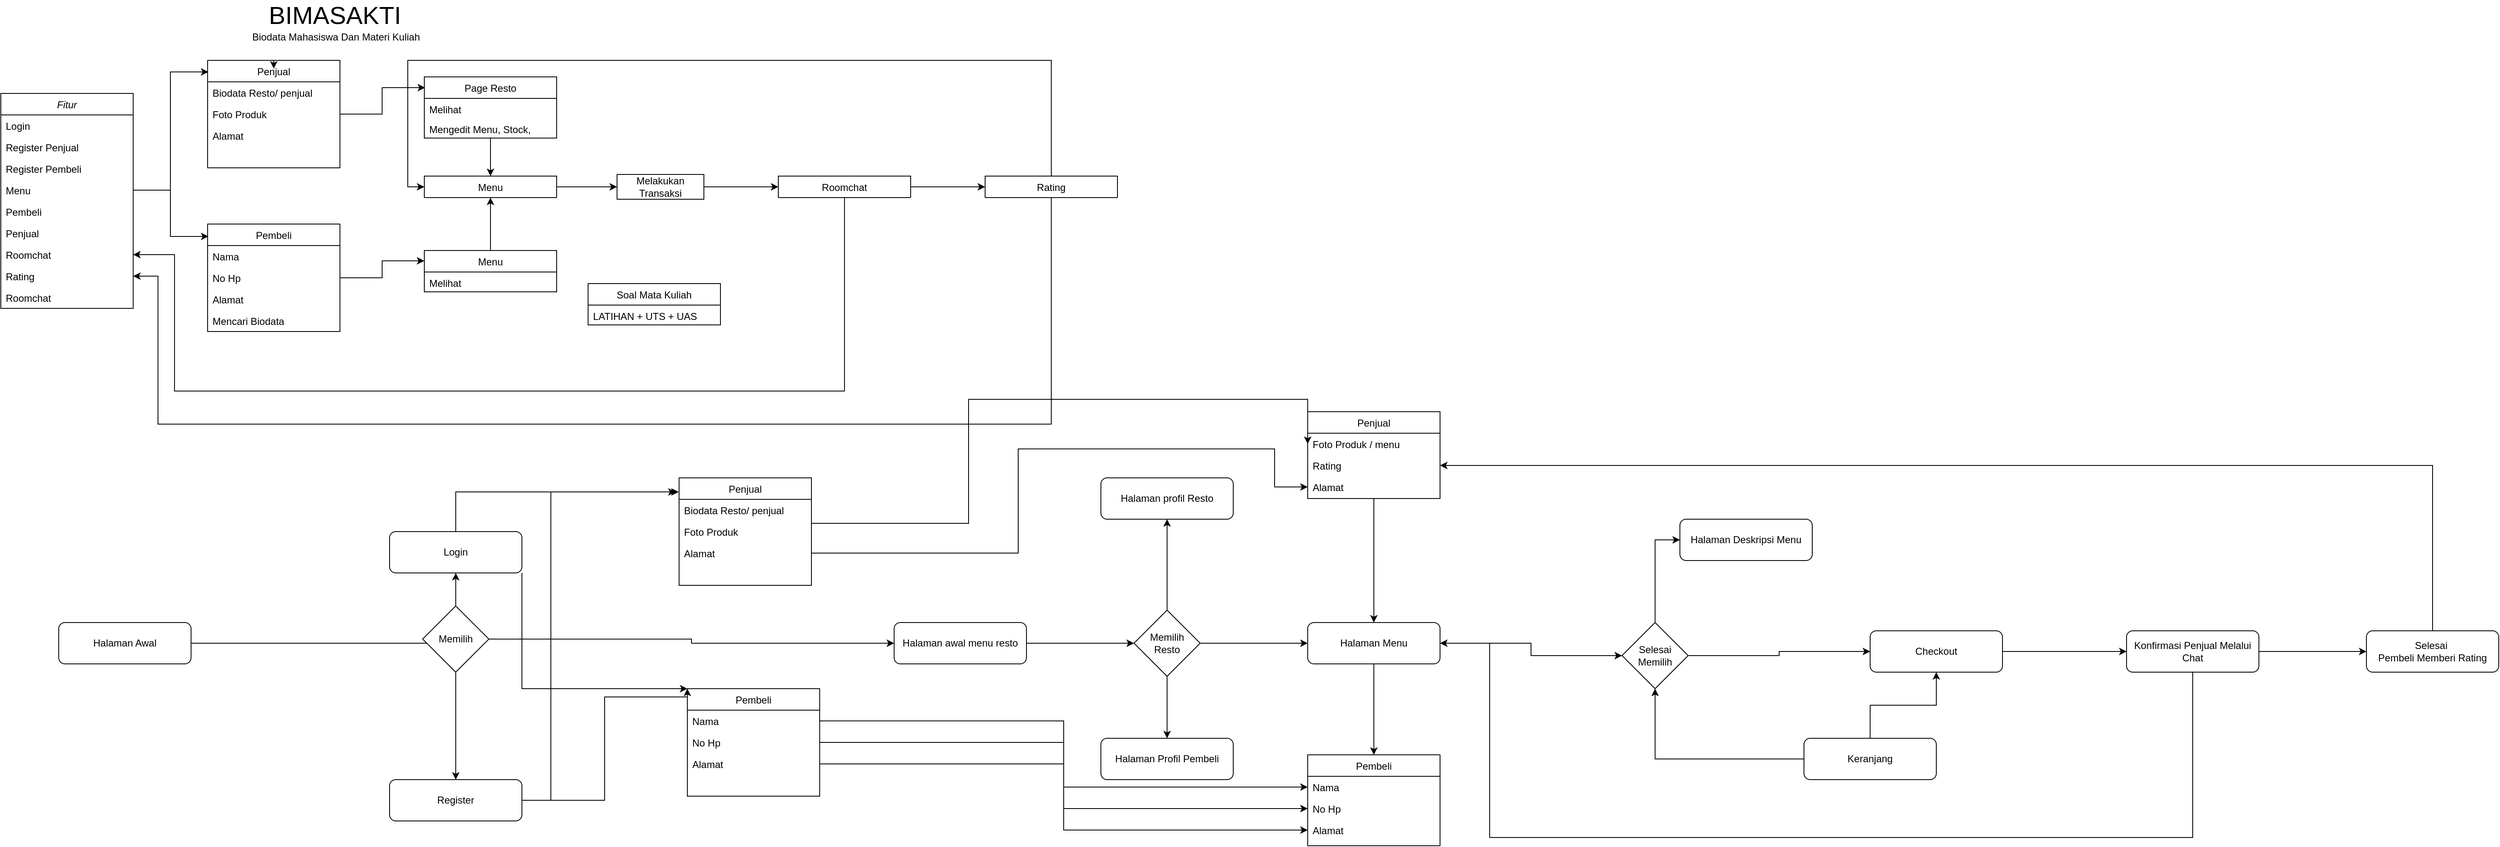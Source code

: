 <mxfile version="23.1.5" type="device">
  <diagram id="C5RBs43oDa-KdzZeNtuy" name="Page-1">
    <mxGraphModel dx="2240" dy="1064" grid="1" gridSize="10" guides="1" tooltips="1" connect="1" arrows="1" fold="1" page="1" pageScale="1" pageWidth="827" pageHeight="1169" math="0" shadow="0">
      <root>
        <mxCell id="WIyWlLk6GJQsqaUBKTNV-0" />
        <mxCell id="WIyWlLk6GJQsqaUBKTNV-1" parent="WIyWlLk6GJQsqaUBKTNV-0" />
        <mxCell id="zkfFHV4jXpPFQw0GAbJ--0" value="Fitur" style="swimlane;fontStyle=2;align=center;verticalAlign=top;childLayout=stackLayout;horizontal=1;startSize=26;horizontalStack=0;resizeParent=1;resizeLast=0;collapsible=1;marginBottom=0;rounded=0;shadow=0;strokeWidth=1;" parent="WIyWlLk6GJQsqaUBKTNV-1" vertex="1">
          <mxGeometry x="10" y="120" width="160" height="260" as="geometry">
            <mxRectangle x="230" y="140" width="160" height="26" as="alternateBounds" />
          </mxGeometry>
        </mxCell>
        <mxCell id="cRioki7EcmoUntt-fqkj-8" value="Login" style="text;align=left;verticalAlign=top;spacingLeft=4;spacingRight=4;overflow=hidden;rotatable=0;points=[[0,0.5],[1,0.5]];portConstraint=eastwest;rounded=0;shadow=0;html=0;" parent="zkfFHV4jXpPFQw0GAbJ--0" vertex="1">
          <mxGeometry y="26" width="160" height="26" as="geometry" />
        </mxCell>
        <mxCell id="CFw31nlNyuNskwzxmHmI-14" value="Register Penjual" style="text;align=left;verticalAlign=top;spacingLeft=4;spacingRight=4;overflow=hidden;rotatable=0;points=[[0,0.5],[1,0.5]];portConstraint=eastwest;rounded=0;shadow=0;html=0;" vertex="1" parent="zkfFHV4jXpPFQw0GAbJ--0">
          <mxGeometry y="52" width="160" height="26" as="geometry" />
        </mxCell>
        <mxCell id="CFw31nlNyuNskwzxmHmI-15" value="Register Pembeli" style="text;align=left;verticalAlign=top;spacingLeft=4;spacingRight=4;overflow=hidden;rotatable=0;points=[[0,0.5],[1,0.5]];portConstraint=eastwest;rounded=0;shadow=0;html=0;" vertex="1" parent="zkfFHV4jXpPFQw0GAbJ--0">
          <mxGeometry y="78" width="160" height="26" as="geometry" />
        </mxCell>
        <mxCell id="zkfFHV4jXpPFQw0GAbJ--1" value="Menu" style="text;align=left;verticalAlign=top;spacingLeft=4;spacingRight=4;overflow=hidden;rotatable=0;points=[[0,0.5],[1,0.5]];portConstraint=eastwest;" parent="zkfFHV4jXpPFQw0GAbJ--0" vertex="1">
          <mxGeometry y="104" width="160" height="26" as="geometry" />
        </mxCell>
        <mxCell id="zkfFHV4jXpPFQw0GAbJ--2" value="Pembeli" style="text;align=left;verticalAlign=top;spacingLeft=4;spacingRight=4;overflow=hidden;rotatable=0;points=[[0,0.5],[1,0.5]];portConstraint=eastwest;rounded=0;shadow=0;html=0;" parent="zkfFHV4jXpPFQw0GAbJ--0" vertex="1">
          <mxGeometry y="130" width="160" height="26" as="geometry" />
        </mxCell>
        <mxCell id="cRioki7EcmoUntt-fqkj-7" value="Penjual" style="text;align=left;verticalAlign=top;spacingLeft=4;spacingRight=4;overflow=hidden;rotatable=0;points=[[0,0.5],[1,0.5]];portConstraint=eastwest;rounded=0;shadow=0;html=0;" parent="zkfFHV4jXpPFQw0GAbJ--0" vertex="1">
          <mxGeometry y="156" width="160" height="26" as="geometry" />
        </mxCell>
        <mxCell id="CFw31nlNyuNskwzxmHmI-22" value="Roomchat" style="text;align=left;verticalAlign=top;spacingLeft=4;spacingRight=4;overflow=hidden;rotatable=0;points=[[0,0.5],[1,0.5]];portConstraint=eastwest;rounded=0;shadow=0;html=0;" vertex="1" parent="zkfFHV4jXpPFQw0GAbJ--0">
          <mxGeometry y="182" width="160" height="26" as="geometry" />
        </mxCell>
        <mxCell id="CFw31nlNyuNskwzxmHmI-23" value="Rating" style="text;align=left;verticalAlign=top;spacingLeft=4;spacingRight=4;overflow=hidden;rotatable=0;points=[[0,0.5],[1,0.5]];portConstraint=eastwest;rounded=0;shadow=0;html=0;" vertex="1" parent="zkfFHV4jXpPFQw0GAbJ--0">
          <mxGeometry y="208" width="160" height="26" as="geometry" />
        </mxCell>
        <mxCell id="CFw31nlNyuNskwzxmHmI-24" value="Roomchat" style="text;align=left;verticalAlign=top;spacingLeft=4;spacingRight=4;overflow=hidden;rotatable=0;points=[[0,0.5],[1,0.5]];portConstraint=eastwest;rounded=0;shadow=0;html=0;" vertex="1" parent="zkfFHV4jXpPFQw0GAbJ--0">
          <mxGeometry y="234" width="160" height="26" as="geometry" />
        </mxCell>
        <mxCell id="zkfFHV4jXpPFQw0GAbJ--13" value="Penjual" style="swimlane;fontStyle=0;align=center;verticalAlign=top;childLayout=stackLayout;horizontal=1;startSize=26;horizontalStack=0;resizeParent=1;resizeLast=0;collapsible=1;marginBottom=0;rounded=0;shadow=0;strokeWidth=1;" parent="WIyWlLk6GJQsqaUBKTNV-1" vertex="1">
          <mxGeometry x="260" y="80" width="160" height="130" as="geometry">
            <mxRectangle x="340" y="380" width="170" height="26" as="alternateBounds" />
          </mxGeometry>
        </mxCell>
        <mxCell id="zkfFHV4jXpPFQw0GAbJ--14" value="Biodata Resto/ penjual" style="text;align=left;verticalAlign=top;spacingLeft=4;spacingRight=4;overflow=hidden;rotatable=0;points=[[0,0.5],[1,0.5]];portConstraint=eastwest;" parent="zkfFHV4jXpPFQw0GAbJ--13" vertex="1">
          <mxGeometry y="26" width="160" height="26" as="geometry" />
        </mxCell>
        <mxCell id="cRioki7EcmoUntt-fqkj-0" value="Foto Produk" style="text;align=left;verticalAlign=top;spacingLeft=4;spacingRight=4;overflow=hidden;rotatable=0;points=[[0,0.5],[1,0.5]];portConstraint=eastwest;" parent="zkfFHV4jXpPFQw0GAbJ--13" vertex="1">
          <mxGeometry y="52" width="160" height="26" as="geometry" />
        </mxCell>
        <mxCell id="cRioki7EcmoUntt-fqkj-17" value="Alamat" style="text;align=left;verticalAlign=top;spacingLeft=4;spacingRight=4;overflow=hidden;rotatable=0;points=[[0,0.5],[1,0.5]];portConstraint=eastwest;" parent="zkfFHV4jXpPFQw0GAbJ--13" vertex="1">
          <mxGeometry y="78" width="160" height="26" as="geometry" />
        </mxCell>
        <mxCell id="CFw31nlNyuNskwzxmHmI-21" style="edgeStyle=orthogonalEdgeStyle;rounded=0;orthogonalLoop=1;jettySize=auto;html=1;entryX=0;entryY=0.5;entryDx=0;entryDy=0;" edge="1" parent="WIyWlLk6GJQsqaUBKTNV-1" source="cRioki7EcmoUntt-fqkj-1" target="CFw31nlNyuNskwzxmHmI-20">
          <mxGeometry relative="1" as="geometry" />
        </mxCell>
        <mxCell id="cRioki7EcmoUntt-fqkj-1" value="Menu" style="swimlane;fontStyle=0;align=center;verticalAlign=top;childLayout=stackLayout;horizontal=1;startSize=26;horizontalStack=0;resizeParent=1;resizeLast=0;collapsible=1;marginBottom=0;rounded=0;shadow=0;strokeWidth=1;" parent="WIyWlLk6GJQsqaUBKTNV-1" vertex="1">
          <mxGeometry x="522" y="220" width="160" height="26" as="geometry">
            <mxRectangle x="130" y="380" width="160" height="26" as="alternateBounds" />
          </mxGeometry>
        </mxCell>
        <mxCell id="cRioki7EcmoUntt-fqkj-20" style="edgeStyle=orthogonalEdgeStyle;rounded=0;orthogonalLoop=1;jettySize=auto;html=1;entryX=0.006;entryY=0.108;entryDx=0;entryDy=0;entryPerimeter=0;" parent="WIyWlLk6GJQsqaUBKTNV-1" source="zkfFHV4jXpPFQw0GAbJ--1" target="zkfFHV4jXpPFQw0GAbJ--13" edge="1">
          <mxGeometry relative="1" as="geometry" />
        </mxCell>
        <mxCell id="CFw31nlNyuNskwzxmHmI-19" style="edgeStyle=orthogonalEdgeStyle;rounded=0;orthogonalLoop=1;jettySize=auto;html=1;" edge="1" parent="WIyWlLk6GJQsqaUBKTNV-1" source="cRioki7EcmoUntt-fqkj-25" target="cRioki7EcmoUntt-fqkj-1">
          <mxGeometry relative="1" as="geometry" />
        </mxCell>
        <mxCell id="cRioki7EcmoUntt-fqkj-25" value="Page Resto" style="swimlane;fontStyle=0;align=center;verticalAlign=top;childLayout=stackLayout;horizontal=1;startSize=26;horizontalStack=0;resizeParent=1;resizeLast=0;collapsible=1;marginBottom=0;rounded=0;shadow=0;strokeWidth=1;" parent="WIyWlLk6GJQsqaUBKTNV-1" vertex="1">
          <mxGeometry x="522" y="100" width="160" height="74" as="geometry">
            <mxRectangle x="130" y="380" width="160" height="26" as="alternateBounds" />
          </mxGeometry>
        </mxCell>
        <mxCell id="cRioki7EcmoUntt-fqkj-26" value="Melihat" style="text;align=left;verticalAlign=top;spacingLeft=4;spacingRight=4;overflow=hidden;rotatable=0;points=[[0,0.5],[1,0.5]];portConstraint=eastwest;rounded=0;shadow=0;html=0;" parent="cRioki7EcmoUntt-fqkj-25" vertex="1">
          <mxGeometry y="26" width="160" height="24" as="geometry" />
        </mxCell>
        <mxCell id="CFw31nlNyuNskwzxmHmI-10" value="Mengedit Menu, Stock," style="text;align=left;verticalAlign=top;spacingLeft=4;spacingRight=4;overflow=hidden;rotatable=0;points=[[0,0.5],[1,0.5]];portConstraint=eastwest;rounded=0;shadow=0;html=0;" vertex="1" parent="cRioki7EcmoUntt-fqkj-25">
          <mxGeometry y="50" width="160" height="24" as="geometry" />
        </mxCell>
        <mxCell id="cRioki7EcmoUntt-fqkj-32" value="Soal Mata Kuliah" style="swimlane;fontStyle=0;align=center;verticalAlign=top;childLayout=stackLayout;horizontal=1;startSize=26;horizontalStack=0;resizeParent=1;resizeLast=0;collapsible=1;marginBottom=0;rounded=0;shadow=0;strokeWidth=1;" parent="WIyWlLk6GJQsqaUBKTNV-1" vertex="1">
          <mxGeometry x="720" y="350" width="160" height="50" as="geometry">
            <mxRectangle x="130" y="380" width="160" height="26" as="alternateBounds" />
          </mxGeometry>
        </mxCell>
        <mxCell id="cRioki7EcmoUntt-fqkj-33" value="LATIHAN + UTS + UAS" style="text;align=left;verticalAlign=top;spacingLeft=4;spacingRight=4;overflow=hidden;rotatable=0;points=[[0,0.5],[1,0.5]];portConstraint=eastwest;rounded=0;shadow=0;html=0;" parent="cRioki7EcmoUntt-fqkj-32" vertex="1">
          <mxGeometry y="26" width="160" height="24" as="geometry" />
        </mxCell>
        <mxCell id="cRioki7EcmoUntt-fqkj-38" value="&lt;font style=&quot;font-size: 30px;&quot;&gt;BIMASAKTI&lt;/font&gt;" style="text;html=1;align=center;verticalAlign=middle;whiteSpace=wrap;rounded=0;" parent="WIyWlLk6GJQsqaUBKTNV-1" vertex="1">
          <mxGeometry x="329" y="10" width="170" height="30" as="geometry" />
        </mxCell>
        <mxCell id="cRioki7EcmoUntt-fqkj-39" value="Biodata Mahasiswa Dan Materi Kuliah" style="text;align=left;verticalAlign=top;spacingLeft=4;spacingRight=4;overflow=hidden;rotatable=0;points=[[0,0.5],[1,0.5]];portConstraint=eastwest;" parent="WIyWlLk6GJQsqaUBKTNV-1" vertex="1">
          <mxGeometry x="308" y="38" width="214" height="26" as="geometry" />
        </mxCell>
        <mxCell id="CFw31nlNyuNskwzxmHmI-0" style="edgeStyle=orthogonalEdgeStyle;rounded=0;orthogonalLoop=1;jettySize=auto;html=1;exitX=0.5;exitY=0;exitDx=0;exitDy=0;entryX=0.5;entryY=0.077;entryDx=0;entryDy=0;entryPerimeter=0;" edge="1" parent="WIyWlLk6GJQsqaUBKTNV-1" source="zkfFHV4jXpPFQw0GAbJ--13" target="zkfFHV4jXpPFQw0GAbJ--13">
          <mxGeometry relative="1" as="geometry" />
        </mxCell>
        <mxCell id="CFw31nlNyuNskwzxmHmI-17" style="edgeStyle=orthogonalEdgeStyle;rounded=0;orthogonalLoop=1;jettySize=auto;html=1;entryX=0;entryY=0.25;entryDx=0;entryDy=0;" edge="1" parent="WIyWlLk6GJQsqaUBKTNV-1" source="CFw31nlNyuNskwzxmHmI-2" target="CFw31nlNyuNskwzxmHmI-11">
          <mxGeometry relative="1" as="geometry" />
        </mxCell>
        <mxCell id="CFw31nlNyuNskwzxmHmI-2" value="Pembeli" style="swimlane;fontStyle=0;align=center;verticalAlign=top;childLayout=stackLayout;horizontal=1;startSize=26;horizontalStack=0;resizeParent=1;resizeLast=0;collapsible=1;marginBottom=0;rounded=0;shadow=0;strokeWidth=1;" vertex="1" parent="WIyWlLk6GJQsqaUBKTNV-1">
          <mxGeometry x="260" y="278" width="160" height="130" as="geometry">
            <mxRectangle x="340" y="380" width="170" height="26" as="alternateBounds" />
          </mxGeometry>
        </mxCell>
        <mxCell id="CFw31nlNyuNskwzxmHmI-3" value="Nama" style="text;align=left;verticalAlign=top;spacingLeft=4;spacingRight=4;overflow=hidden;rotatable=0;points=[[0,0.5],[1,0.5]];portConstraint=eastwest;" vertex="1" parent="CFw31nlNyuNskwzxmHmI-2">
          <mxGeometry y="26" width="160" height="26" as="geometry" />
        </mxCell>
        <mxCell id="CFw31nlNyuNskwzxmHmI-4" value="No Hp" style="text;align=left;verticalAlign=top;spacingLeft=4;spacingRight=4;overflow=hidden;rotatable=0;points=[[0,0.5],[1,0.5]];portConstraint=eastwest;" vertex="1" parent="CFw31nlNyuNskwzxmHmI-2">
          <mxGeometry y="52" width="160" height="26" as="geometry" />
        </mxCell>
        <mxCell id="CFw31nlNyuNskwzxmHmI-5" value="Alamat " style="text;align=left;verticalAlign=top;spacingLeft=4;spacingRight=4;overflow=hidden;rotatable=0;points=[[0,0.5],[1,0.5]];portConstraint=eastwest;" vertex="1" parent="CFw31nlNyuNskwzxmHmI-2">
          <mxGeometry y="78" width="160" height="26" as="geometry" />
        </mxCell>
        <mxCell id="CFw31nlNyuNskwzxmHmI-6" value="Mencari Biodata" style="text;align=left;verticalAlign=top;spacingLeft=4;spacingRight=4;overflow=hidden;rotatable=0;points=[[0,0.5],[1,0.5]];portConstraint=eastwest;" vertex="1" parent="CFw31nlNyuNskwzxmHmI-2">
          <mxGeometry y="104" width="160" height="26" as="geometry" />
        </mxCell>
        <mxCell id="CFw31nlNyuNskwzxmHmI-7" style="edgeStyle=orthogonalEdgeStyle;rounded=0;orthogonalLoop=1;jettySize=auto;html=1;exitX=1;exitY=0.5;exitDx=0;exitDy=0;entryX=0.006;entryY=0.115;entryDx=0;entryDy=0;entryPerimeter=0;" edge="1" parent="WIyWlLk6GJQsqaUBKTNV-1" source="zkfFHV4jXpPFQw0GAbJ--1" target="CFw31nlNyuNskwzxmHmI-2">
          <mxGeometry relative="1" as="geometry" />
        </mxCell>
        <mxCell id="CFw31nlNyuNskwzxmHmI-18" style="edgeStyle=orthogonalEdgeStyle;rounded=0;orthogonalLoop=1;jettySize=auto;html=1;entryX=0.5;entryY=1;entryDx=0;entryDy=0;" edge="1" parent="WIyWlLk6GJQsqaUBKTNV-1" source="CFw31nlNyuNskwzxmHmI-11" target="cRioki7EcmoUntt-fqkj-1">
          <mxGeometry relative="1" as="geometry" />
        </mxCell>
        <mxCell id="CFw31nlNyuNskwzxmHmI-11" value="Menu" style="swimlane;fontStyle=0;align=center;verticalAlign=top;childLayout=stackLayout;horizontal=1;startSize=26;horizontalStack=0;resizeParent=1;resizeLast=0;collapsible=1;marginBottom=0;rounded=0;shadow=0;strokeWidth=1;" vertex="1" parent="WIyWlLk6GJQsqaUBKTNV-1">
          <mxGeometry x="522" y="310" width="160" height="50" as="geometry">
            <mxRectangle x="130" y="380" width="160" height="26" as="alternateBounds" />
          </mxGeometry>
        </mxCell>
        <mxCell id="CFw31nlNyuNskwzxmHmI-12" value="Melihat" style="text;align=left;verticalAlign=top;spacingLeft=4;spacingRight=4;overflow=hidden;rotatable=0;points=[[0,0.5],[1,0.5]];portConstraint=eastwest;rounded=0;shadow=0;html=0;" vertex="1" parent="CFw31nlNyuNskwzxmHmI-11">
          <mxGeometry y="26" width="160" height="24" as="geometry" />
        </mxCell>
        <mxCell id="CFw31nlNyuNskwzxmHmI-16" style="edgeStyle=orthogonalEdgeStyle;rounded=0;orthogonalLoop=1;jettySize=auto;html=1;entryX=0.006;entryY=0.176;entryDx=0;entryDy=0;entryPerimeter=0;" edge="1" parent="WIyWlLk6GJQsqaUBKTNV-1" source="zkfFHV4jXpPFQw0GAbJ--13" target="cRioki7EcmoUntt-fqkj-25">
          <mxGeometry relative="1" as="geometry" />
        </mxCell>
        <mxCell id="CFw31nlNyuNskwzxmHmI-26" style="edgeStyle=orthogonalEdgeStyle;rounded=0;orthogonalLoop=1;jettySize=auto;html=1;" edge="1" parent="WIyWlLk6GJQsqaUBKTNV-1" source="CFw31nlNyuNskwzxmHmI-20" target="CFw31nlNyuNskwzxmHmI-25">
          <mxGeometry relative="1" as="geometry" />
        </mxCell>
        <mxCell id="CFw31nlNyuNskwzxmHmI-20" value="Melakukan Transaksi" style="rounded=0;whiteSpace=wrap;html=1;" vertex="1" parent="WIyWlLk6GJQsqaUBKTNV-1">
          <mxGeometry x="755" y="218" width="105" height="30" as="geometry" />
        </mxCell>
        <mxCell id="CFw31nlNyuNskwzxmHmI-27" style="edgeStyle=orthogonalEdgeStyle;rounded=0;orthogonalLoop=1;jettySize=auto;html=1;entryX=1;entryY=0.5;entryDx=0;entryDy=0;" edge="1" parent="WIyWlLk6GJQsqaUBKTNV-1" source="CFw31nlNyuNskwzxmHmI-25" target="CFw31nlNyuNskwzxmHmI-22">
          <mxGeometry relative="1" as="geometry">
            <Array as="points">
              <mxPoint x="1030" y="480" />
              <mxPoint x="220" y="480" />
              <mxPoint x="220" y="315" />
            </Array>
          </mxGeometry>
        </mxCell>
        <mxCell id="CFw31nlNyuNskwzxmHmI-29" style="edgeStyle=orthogonalEdgeStyle;rounded=0;orthogonalLoop=1;jettySize=auto;html=1;entryX=0;entryY=0.5;entryDx=0;entryDy=0;" edge="1" parent="WIyWlLk6GJQsqaUBKTNV-1" source="CFw31nlNyuNskwzxmHmI-25" target="CFw31nlNyuNskwzxmHmI-28">
          <mxGeometry relative="1" as="geometry" />
        </mxCell>
        <mxCell id="CFw31nlNyuNskwzxmHmI-25" value="Roomchat" style="swimlane;fontStyle=0;align=center;verticalAlign=top;childLayout=stackLayout;horizontal=1;startSize=26;horizontalStack=0;resizeParent=1;resizeLast=0;collapsible=1;marginBottom=0;rounded=0;shadow=0;strokeWidth=1;" vertex="1" parent="WIyWlLk6GJQsqaUBKTNV-1">
          <mxGeometry x="950" y="220" width="160" height="26" as="geometry">
            <mxRectangle x="130" y="380" width="160" height="26" as="alternateBounds" />
          </mxGeometry>
        </mxCell>
        <mxCell id="CFw31nlNyuNskwzxmHmI-30" style="edgeStyle=orthogonalEdgeStyle;rounded=0;orthogonalLoop=1;jettySize=auto;html=1;entryX=1;entryY=0.5;entryDx=0;entryDy=0;" edge="1" parent="WIyWlLk6GJQsqaUBKTNV-1" source="CFw31nlNyuNskwzxmHmI-28" target="CFw31nlNyuNskwzxmHmI-23">
          <mxGeometry relative="1" as="geometry">
            <Array as="points">
              <mxPoint x="1280" y="520" />
              <mxPoint x="200" y="520" />
              <mxPoint x="200" y="341" />
            </Array>
          </mxGeometry>
        </mxCell>
        <mxCell id="CFw31nlNyuNskwzxmHmI-31" style="edgeStyle=orthogonalEdgeStyle;rounded=0;orthogonalLoop=1;jettySize=auto;html=1;entryX=0;entryY=0.5;entryDx=0;entryDy=0;" edge="1" parent="WIyWlLk6GJQsqaUBKTNV-1" source="CFw31nlNyuNskwzxmHmI-28" target="cRioki7EcmoUntt-fqkj-1">
          <mxGeometry relative="1" as="geometry">
            <Array as="points">
              <mxPoint x="1280" y="80" />
              <mxPoint x="502" y="80" />
              <mxPoint x="502" y="233" />
            </Array>
          </mxGeometry>
        </mxCell>
        <mxCell id="CFw31nlNyuNskwzxmHmI-28" value="Rating" style="swimlane;fontStyle=0;align=center;verticalAlign=top;childLayout=stackLayout;horizontal=1;startSize=26;horizontalStack=0;resizeParent=1;resizeLast=0;collapsible=1;marginBottom=0;rounded=0;shadow=0;strokeWidth=1;" vertex="1" parent="WIyWlLk6GJQsqaUBKTNV-1">
          <mxGeometry x="1200" y="220" width="160" height="26" as="geometry">
            <mxRectangle x="130" y="380" width="160" height="26" as="alternateBounds" />
          </mxGeometry>
        </mxCell>
        <mxCell id="CFw31nlNyuNskwzxmHmI-40" style="edgeStyle=orthogonalEdgeStyle;rounded=0;orthogonalLoop=1;jettySize=auto;html=1;" edge="1" parent="WIyWlLk6GJQsqaUBKTNV-1" source="CFw31nlNyuNskwzxmHmI-38" target="CFw31nlNyuNskwzxmHmI-39">
          <mxGeometry relative="1" as="geometry" />
        </mxCell>
        <mxCell id="CFw31nlNyuNskwzxmHmI-38" value="Halaman Awal" style="rounded=1;whiteSpace=wrap;html=1;" vertex="1" parent="WIyWlLk6GJQsqaUBKTNV-1">
          <mxGeometry x="80" y="760" width="160" height="50" as="geometry" />
        </mxCell>
        <mxCell id="CFw31nlNyuNskwzxmHmI-52" style="edgeStyle=orthogonalEdgeStyle;rounded=0;orthogonalLoop=1;jettySize=auto;html=1;" edge="1" parent="WIyWlLk6GJQsqaUBKTNV-1" source="CFw31nlNyuNskwzxmHmI-104" target="CFw31nlNyuNskwzxmHmI-51">
          <mxGeometry relative="1" as="geometry" />
        </mxCell>
        <mxCell id="CFw31nlNyuNskwzxmHmI-108" style="edgeStyle=orthogonalEdgeStyle;rounded=0;orthogonalLoop=1;jettySize=auto;html=1;entryX=0;entryY=0;entryDx=0;entryDy=0;" edge="1" parent="WIyWlLk6GJQsqaUBKTNV-1" source="CFw31nlNyuNskwzxmHmI-39" target="CFw31nlNyuNskwzxmHmI-45">
          <mxGeometry relative="1" as="geometry">
            <Array as="points">
              <mxPoint x="640" y="840" />
            </Array>
          </mxGeometry>
        </mxCell>
        <mxCell id="CFw31nlNyuNskwzxmHmI-39" value="Login" style="rounded=1;whiteSpace=wrap;html=1;" vertex="1" parent="WIyWlLk6GJQsqaUBKTNV-1">
          <mxGeometry x="480" y="650" width="160" height="50" as="geometry" />
        </mxCell>
        <mxCell id="CFw31nlNyuNskwzxmHmI-41" value="Penjual" style="swimlane;fontStyle=0;align=center;verticalAlign=top;childLayout=stackLayout;horizontal=1;startSize=26;horizontalStack=0;resizeParent=1;resizeLast=0;collapsible=1;marginBottom=0;rounded=0;shadow=0;strokeWidth=1;" vertex="1" parent="WIyWlLk6GJQsqaUBKTNV-1">
          <mxGeometry x="830" y="585" width="160" height="130" as="geometry">
            <mxRectangle x="340" y="380" width="170" height="26" as="alternateBounds" />
          </mxGeometry>
        </mxCell>
        <mxCell id="CFw31nlNyuNskwzxmHmI-42" value="Biodata Resto/ penjual" style="text;align=left;verticalAlign=top;spacingLeft=4;spacingRight=4;overflow=hidden;rotatable=0;points=[[0,0.5],[1,0.5]];portConstraint=eastwest;" vertex="1" parent="CFw31nlNyuNskwzxmHmI-41">
          <mxGeometry y="26" width="160" height="26" as="geometry" />
        </mxCell>
        <mxCell id="CFw31nlNyuNskwzxmHmI-43" value="Foto Produk" style="text;align=left;verticalAlign=top;spacingLeft=4;spacingRight=4;overflow=hidden;rotatable=0;points=[[0,0.5],[1,0.5]];portConstraint=eastwest;" vertex="1" parent="CFw31nlNyuNskwzxmHmI-41">
          <mxGeometry y="52" width="160" height="26" as="geometry" />
        </mxCell>
        <mxCell id="CFw31nlNyuNskwzxmHmI-44" value="Alamat" style="text;align=left;verticalAlign=top;spacingLeft=4;spacingRight=4;overflow=hidden;rotatable=0;points=[[0,0.5],[1,0.5]];portConstraint=eastwest;" vertex="1" parent="CFw31nlNyuNskwzxmHmI-41">
          <mxGeometry y="78" width="160" height="26" as="geometry" />
        </mxCell>
        <mxCell id="CFw31nlNyuNskwzxmHmI-45" value="Pembeli" style="swimlane;fontStyle=0;align=center;verticalAlign=top;childLayout=stackLayout;horizontal=1;startSize=26;horizontalStack=0;resizeParent=1;resizeLast=0;collapsible=1;marginBottom=0;rounded=0;shadow=0;strokeWidth=1;" vertex="1" parent="WIyWlLk6GJQsqaUBKTNV-1">
          <mxGeometry x="840" y="840" width="160" height="130" as="geometry">
            <mxRectangle x="340" y="380" width="170" height="26" as="alternateBounds" />
          </mxGeometry>
        </mxCell>
        <mxCell id="CFw31nlNyuNskwzxmHmI-46" value="Nama" style="text;align=left;verticalAlign=top;spacingLeft=4;spacingRight=4;overflow=hidden;rotatable=0;points=[[0,0.5],[1,0.5]];portConstraint=eastwest;" vertex="1" parent="CFw31nlNyuNskwzxmHmI-45">
          <mxGeometry y="26" width="160" height="26" as="geometry" />
        </mxCell>
        <mxCell id="CFw31nlNyuNskwzxmHmI-47" value="No Hp" style="text;align=left;verticalAlign=top;spacingLeft=4;spacingRight=4;overflow=hidden;rotatable=0;points=[[0,0.5],[1,0.5]];portConstraint=eastwest;" vertex="1" parent="CFw31nlNyuNskwzxmHmI-45">
          <mxGeometry y="52" width="160" height="26" as="geometry" />
        </mxCell>
        <mxCell id="CFw31nlNyuNskwzxmHmI-48" value="Alamat " style="text;align=left;verticalAlign=top;spacingLeft=4;spacingRight=4;overflow=hidden;rotatable=0;points=[[0,0.5],[1,0.5]];portConstraint=eastwest;" vertex="1" parent="CFw31nlNyuNskwzxmHmI-45">
          <mxGeometry y="78" width="160" height="26" as="geometry" />
        </mxCell>
        <mxCell id="CFw31nlNyuNskwzxmHmI-107" style="edgeStyle=orthogonalEdgeStyle;rounded=0;orthogonalLoop=1;jettySize=auto;html=1;entryX=0;entryY=0;entryDx=0;entryDy=0;" edge="1" parent="WIyWlLk6GJQsqaUBKTNV-1" source="CFw31nlNyuNskwzxmHmI-51" target="CFw31nlNyuNskwzxmHmI-45">
          <mxGeometry relative="1" as="geometry">
            <Array as="points">
              <mxPoint x="740" y="975" />
              <mxPoint x="740" y="850" />
              <mxPoint x="840" y="850" />
            </Array>
          </mxGeometry>
        </mxCell>
        <mxCell id="CFw31nlNyuNskwzxmHmI-51" value="Register" style="rounded=1;whiteSpace=wrap;html=1;" vertex="1" parent="WIyWlLk6GJQsqaUBKTNV-1">
          <mxGeometry x="480" y="950" width="160" height="50" as="geometry" />
        </mxCell>
        <mxCell id="CFw31nlNyuNskwzxmHmI-53" style="edgeStyle=orthogonalEdgeStyle;rounded=0;orthogonalLoop=1;jettySize=auto;html=1;entryX=-0.026;entryY=0.131;entryDx=0;entryDy=0;entryPerimeter=0;" edge="1" parent="WIyWlLk6GJQsqaUBKTNV-1" source="CFw31nlNyuNskwzxmHmI-51" target="CFw31nlNyuNskwzxmHmI-41">
          <mxGeometry relative="1" as="geometry">
            <Array as="points">
              <mxPoint x="675" y="602" />
            </Array>
          </mxGeometry>
        </mxCell>
        <mxCell id="CFw31nlNyuNskwzxmHmI-55" style="edgeStyle=orthogonalEdgeStyle;rounded=0;orthogonalLoop=1;jettySize=auto;html=1;entryX=-0.003;entryY=0.131;entryDx=0;entryDy=0;entryPerimeter=0;" edge="1" parent="WIyWlLk6GJQsqaUBKTNV-1" source="CFw31nlNyuNskwzxmHmI-39" target="CFw31nlNyuNskwzxmHmI-41">
          <mxGeometry relative="1" as="geometry">
            <Array as="points">
              <mxPoint x="560" y="602" />
            </Array>
          </mxGeometry>
        </mxCell>
        <mxCell id="CFw31nlNyuNskwzxmHmI-62" style="edgeStyle=orthogonalEdgeStyle;rounded=0;orthogonalLoop=1;jettySize=auto;html=1;entryX=0;entryY=0.5;entryDx=0;entryDy=0;" edge="1" parent="WIyWlLk6GJQsqaUBKTNV-1" source="CFw31nlNyuNskwzxmHmI-57" target="CFw31nlNyuNskwzxmHmI-61">
          <mxGeometry relative="1" as="geometry" />
        </mxCell>
        <mxCell id="CFw31nlNyuNskwzxmHmI-57" value="Halaman awal menu resto" style="rounded=1;whiteSpace=wrap;html=1;" vertex="1" parent="WIyWlLk6GJQsqaUBKTNV-1">
          <mxGeometry x="1090" y="760" width="160" height="50" as="geometry" />
        </mxCell>
        <mxCell id="CFw31nlNyuNskwzxmHmI-64" style="edgeStyle=orthogonalEdgeStyle;rounded=0;orthogonalLoop=1;jettySize=auto;html=1;entryX=0;entryY=0.5;entryDx=0;entryDy=0;" edge="1" parent="WIyWlLk6GJQsqaUBKTNV-1" source="CFw31nlNyuNskwzxmHmI-61" target="CFw31nlNyuNskwzxmHmI-63">
          <mxGeometry relative="1" as="geometry" />
        </mxCell>
        <mxCell id="CFw31nlNyuNskwzxmHmI-72" style="edgeStyle=orthogonalEdgeStyle;rounded=0;orthogonalLoop=1;jettySize=auto;html=1;entryX=0.5;entryY=0;entryDx=0;entryDy=0;" edge="1" parent="WIyWlLk6GJQsqaUBKTNV-1" source="CFw31nlNyuNskwzxmHmI-61" target="CFw31nlNyuNskwzxmHmI-69">
          <mxGeometry relative="1" as="geometry" />
        </mxCell>
        <mxCell id="CFw31nlNyuNskwzxmHmI-74" style="edgeStyle=orthogonalEdgeStyle;rounded=0;orthogonalLoop=1;jettySize=auto;html=1;entryX=0.5;entryY=1;entryDx=0;entryDy=0;" edge="1" parent="WIyWlLk6GJQsqaUBKTNV-1" source="CFw31nlNyuNskwzxmHmI-61" target="CFw31nlNyuNskwzxmHmI-70">
          <mxGeometry relative="1" as="geometry" />
        </mxCell>
        <mxCell id="CFw31nlNyuNskwzxmHmI-61" value="Memilih &lt;br&gt;Resto" style="rhombus;whiteSpace=wrap;html=1;" vertex="1" parent="WIyWlLk6GJQsqaUBKTNV-1">
          <mxGeometry x="1380" y="745" width="80" height="80" as="geometry" />
        </mxCell>
        <mxCell id="CFw31nlNyuNskwzxmHmI-79" style="edgeStyle=orthogonalEdgeStyle;rounded=0;orthogonalLoop=1;jettySize=auto;html=1;entryX=0;entryY=0.5;entryDx=0;entryDy=0;" edge="1" parent="WIyWlLk6GJQsqaUBKTNV-1" source="CFw31nlNyuNskwzxmHmI-63" target="CFw31nlNyuNskwzxmHmI-78">
          <mxGeometry relative="1" as="geometry" />
        </mxCell>
        <mxCell id="CFw31nlNyuNskwzxmHmI-95" style="edgeStyle=orthogonalEdgeStyle;rounded=0;orthogonalLoop=1;jettySize=auto;html=1;entryX=0.5;entryY=0;entryDx=0;entryDy=0;" edge="1" parent="WIyWlLk6GJQsqaUBKTNV-1" source="CFw31nlNyuNskwzxmHmI-63" target="CFw31nlNyuNskwzxmHmI-91">
          <mxGeometry relative="1" as="geometry" />
        </mxCell>
        <mxCell id="CFw31nlNyuNskwzxmHmI-63" value="Halaman Menu" style="rounded=1;whiteSpace=wrap;html=1;" vertex="1" parent="WIyWlLk6GJQsqaUBKTNV-1">
          <mxGeometry x="1590" y="760" width="160" height="50" as="geometry" />
        </mxCell>
        <mxCell id="CFw31nlNyuNskwzxmHmI-75" style="edgeStyle=orthogonalEdgeStyle;rounded=0;orthogonalLoop=1;jettySize=auto;html=1;entryX=0.5;entryY=0;entryDx=0;entryDy=0;" edge="1" parent="WIyWlLk6GJQsqaUBKTNV-1" source="CFw31nlNyuNskwzxmHmI-65" target="CFw31nlNyuNskwzxmHmI-63">
          <mxGeometry relative="1" as="geometry" />
        </mxCell>
        <mxCell id="CFw31nlNyuNskwzxmHmI-65" value="Penjual" style="swimlane;fontStyle=0;align=center;verticalAlign=top;childLayout=stackLayout;horizontal=1;startSize=26;horizontalStack=0;resizeParent=1;resizeLast=0;collapsible=1;marginBottom=0;rounded=0;shadow=0;strokeWidth=1;" vertex="1" parent="WIyWlLk6GJQsqaUBKTNV-1">
          <mxGeometry x="1590" y="505" width="160" height="105" as="geometry">
            <mxRectangle x="340" y="380" width="170" height="26" as="alternateBounds" />
          </mxGeometry>
        </mxCell>
        <mxCell id="CFw31nlNyuNskwzxmHmI-66" value="Foto Produk / menu" style="text;align=left;verticalAlign=top;spacingLeft=4;spacingRight=4;overflow=hidden;rotatable=0;points=[[0,0.5],[1,0.5]];portConstraint=eastwest;" vertex="1" parent="CFw31nlNyuNskwzxmHmI-65">
          <mxGeometry y="26" width="160" height="26" as="geometry" />
        </mxCell>
        <mxCell id="CFw31nlNyuNskwzxmHmI-67" value="Rating" style="text;align=left;verticalAlign=top;spacingLeft=4;spacingRight=4;overflow=hidden;rotatable=0;points=[[0,0.5],[1,0.5]];portConstraint=eastwest;" vertex="1" parent="CFw31nlNyuNskwzxmHmI-65">
          <mxGeometry y="52" width="160" height="26" as="geometry" />
        </mxCell>
        <mxCell id="CFw31nlNyuNskwzxmHmI-68" value="Alamat" style="text;align=left;verticalAlign=top;spacingLeft=4;spacingRight=4;overflow=hidden;rotatable=0;points=[[0,0.5],[1,0.5]];portConstraint=eastwest;" vertex="1" parent="CFw31nlNyuNskwzxmHmI-65">
          <mxGeometry y="78" width="160" height="26" as="geometry" />
        </mxCell>
        <mxCell id="CFw31nlNyuNskwzxmHmI-69" value="Halaman Profil Pembeli" style="rounded=1;whiteSpace=wrap;html=1;" vertex="1" parent="WIyWlLk6GJQsqaUBKTNV-1">
          <mxGeometry x="1340" y="900" width="160" height="50" as="geometry" />
        </mxCell>
        <mxCell id="CFw31nlNyuNskwzxmHmI-70" value="Halaman profil Resto" style="rounded=1;whiteSpace=wrap;html=1;" vertex="1" parent="WIyWlLk6GJQsqaUBKTNV-1">
          <mxGeometry x="1340" y="585" width="160" height="50" as="geometry" />
        </mxCell>
        <mxCell id="CFw31nlNyuNskwzxmHmI-76" value="Halaman Deskripsi Menu" style="rounded=1;whiteSpace=wrap;html=1;" vertex="1" parent="WIyWlLk6GJQsqaUBKTNV-1">
          <mxGeometry x="2040" y="635" width="160" height="50" as="geometry" />
        </mxCell>
        <mxCell id="CFw31nlNyuNskwzxmHmI-82" style="edgeStyle=orthogonalEdgeStyle;rounded=0;orthogonalLoop=1;jettySize=auto;html=1;entryX=0.5;entryY=1;entryDx=0;entryDy=0;" edge="1" parent="WIyWlLk6GJQsqaUBKTNV-1" source="CFw31nlNyuNskwzxmHmI-77" target="CFw31nlNyuNskwzxmHmI-78">
          <mxGeometry relative="1" as="geometry" />
        </mxCell>
        <mxCell id="CFw31nlNyuNskwzxmHmI-86" style="edgeStyle=orthogonalEdgeStyle;rounded=0;orthogonalLoop=1;jettySize=auto;html=1;entryX=0.5;entryY=1;entryDx=0;entryDy=0;" edge="1" parent="WIyWlLk6GJQsqaUBKTNV-1" source="CFw31nlNyuNskwzxmHmI-77" target="CFw31nlNyuNskwzxmHmI-84">
          <mxGeometry relative="1" as="geometry" />
        </mxCell>
        <mxCell id="CFw31nlNyuNskwzxmHmI-77" value="Keranjang" style="rounded=1;whiteSpace=wrap;html=1;" vertex="1" parent="WIyWlLk6GJQsqaUBKTNV-1">
          <mxGeometry x="2190" y="900" width="160" height="50" as="geometry" />
        </mxCell>
        <mxCell id="CFw31nlNyuNskwzxmHmI-80" style="edgeStyle=orthogonalEdgeStyle;rounded=0;orthogonalLoop=1;jettySize=auto;html=1;entryX=0;entryY=0.5;entryDx=0;entryDy=0;" edge="1" parent="WIyWlLk6GJQsqaUBKTNV-1" source="CFw31nlNyuNskwzxmHmI-78" target="CFw31nlNyuNskwzxmHmI-76">
          <mxGeometry relative="1" as="geometry" />
        </mxCell>
        <mxCell id="CFw31nlNyuNskwzxmHmI-85" style="edgeStyle=orthogonalEdgeStyle;rounded=0;orthogonalLoop=1;jettySize=auto;html=1;entryX=0;entryY=0.5;entryDx=0;entryDy=0;" edge="1" parent="WIyWlLk6GJQsqaUBKTNV-1" source="CFw31nlNyuNskwzxmHmI-78" target="CFw31nlNyuNskwzxmHmI-84">
          <mxGeometry relative="1" as="geometry" />
        </mxCell>
        <mxCell id="CFw31nlNyuNskwzxmHmI-78" value="Selesai Memilih" style="rhombus;whiteSpace=wrap;html=1;" vertex="1" parent="WIyWlLk6GJQsqaUBKTNV-1">
          <mxGeometry x="1970" y="760" width="80" height="80" as="geometry" />
        </mxCell>
        <mxCell id="CFw31nlNyuNskwzxmHmI-88" style="edgeStyle=orthogonalEdgeStyle;rounded=0;orthogonalLoop=1;jettySize=auto;html=1;" edge="1" parent="WIyWlLk6GJQsqaUBKTNV-1" source="CFw31nlNyuNskwzxmHmI-84" target="CFw31nlNyuNskwzxmHmI-87">
          <mxGeometry relative="1" as="geometry" />
        </mxCell>
        <mxCell id="CFw31nlNyuNskwzxmHmI-84" value="Checkout" style="rounded=1;whiteSpace=wrap;html=1;" vertex="1" parent="WIyWlLk6GJQsqaUBKTNV-1">
          <mxGeometry x="2270" y="770" width="160" height="50" as="geometry" />
        </mxCell>
        <mxCell id="CFw31nlNyuNskwzxmHmI-90" style="edgeStyle=orthogonalEdgeStyle;rounded=0;orthogonalLoop=1;jettySize=auto;html=1;" edge="1" parent="WIyWlLk6GJQsqaUBKTNV-1" source="CFw31nlNyuNskwzxmHmI-87" target="CFw31nlNyuNskwzxmHmI-89">
          <mxGeometry relative="1" as="geometry" />
        </mxCell>
        <mxCell id="CFw31nlNyuNskwzxmHmI-109" style="edgeStyle=orthogonalEdgeStyle;rounded=0;orthogonalLoop=1;jettySize=auto;html=1;entryX=1;entryY=0.5;entryDx=0;entryDy=0;" edge="1" parent="WIyWlLk6GJQsqaUBKTNV-1" source="CFw31nlNyuNskwzxmHmI-87" target="CFw31nlNyuNskwzxmHmI-63">
          <mxGeometry relative="1" as="geometry">
            <Array as="points">
              <mxPoint x="2660" y="1020" />
              <mxPoint x="1810" y="1020" />
              <mxPoint x="1810" y="785" />
            </Array>
          </mxGeometry>
        </mxCell>
        <mxCell id="CFw31nlNyuNskwzxmHmI-87" value="Konfirmasi Penjual Melalui Chat" style="rounded=1;whiteSpace=wrap;html=1;" vertex="1" parent="WIyWlLk6GJQsqaUBKTNV-1">
          <mxGeometry x="2580" y="770" width="160" height="50" as="geometry" />
        </mxCell>
        <mxCell id="CFw31nlNyuNskwzxmHmI-96" style="edgeStyle=orthogonalEdgeStyle;rounded=0;orthogonalLoop=1;jettySize=auto;html=1;entryX=1;entryY=0.5;entryDx=0;entryDy=0;" edge="1" parent="WIyWlLk6GJQsqaUBKTNV-1" source="CFw31nlNyuNskwzxmHmI-89" target="CFw31nlNyuNskwzxmHmI-67">
          <mxGeometry relative="1" as="geometry" />
        </mxCell>
        <mxCell id="CFw31nlNyuNskwzxmHmI-89" value="Selesai&amp;nbsp;&lt;br&gt;Pembeli Memberi Rating" style="rounded=1;whiteSpace=wrap;html=1;" vertex="1" parent="WIyWlLk6GJQsqaUBKTNV-1">
          <mxGeometry x="2870" y="770" width="160" height="50" as="geometry" />
        </mxCell>
        <mxCell id="CFw31nlNyuNskwzxmHmI-91" value="Pembeli" style="swimlane;fontStyle=0;align=center;verticalAlign=top;childLayout=stackLayout;horizontal=1;startSize=26;horizontalStack=0;resizeParent=1;resizeLast=0;collapsible=1;marginBottom=0;rounded=0;shadow=0;strokeWidth=1;" vertex="1" parent="WIyWlLk6GJQsqaUBKTNV-1">
          <mxGeometry x="1590" y="920" width="160" height="110" as="geometry">
            <mxRectangle x="340" y="380" width="170" height="26" as="alternateBounds" />
          </mxGeometry>
        </mxCell>
        <mxCell id="CFw31nlNyuNskwzxmHmI-92" value="Nama" style="text;align=left;verticalAlign=top;spacingLeft=4;spacingRight=4;overflow=hidden;rotatable=0;points=[[0,0.5],[1,0.5]];portConstraint=eastwest;" vertex="1" parent="CFw31nlNyuNskwzxmHmI-91">
          <mxGeometry y="26" width="160" height="26" as="geometry" />
        </mxCell>
        <mxCell id="CFw31nlNyuNskwzxmHmI-93" value="No Hp" style="text;align=left;verticalAlign=top;spacingLeft=4;spacingRight=4;overflow=hidden;rotatable=0;points=[[0,0.5],[1,0.5]];portConstraint=eastwest;" vertex="1" parent="CFw31nlNyuNskwzxmHmI-91">
          <mxGeometry y="52" width="160" height="26" as="geometry" />
        </mxCell>
        <mxCell id="CFw31nlNyuNskwzxmHmI-94" value="Alamat " style="text;align=left;verticalAlign=top;spacingLeft=4;spacingRight=4;overflow=hidden;rotatable=0;points=[[0,0.5],[1,0.5]];portConstraint=eastwest;" vertex="1" parent="CFw31nlNyuNskwzxmHmI-91">
          <mxGeometry y="78" width="160" height="26" as="geometry" />
        </mxCell>
        <mxCell id="CFw31nlNyuNskwzxmHmI-97" style="edgeStyle=orthogonalEdgeStyle;rounded=0;orthogonalLoop=1;jettySize=auto;html=1;entryX=0;entryY=0.5;entryDx=0;entryDy=0;" edge="1" parent="WIyWlLk6GJQsqaUBKTNV-1" source="CFw31nlNyuNskwzxmHmI-43" target="CFw31nlNyuNskwzxmHmI-66">
          <mxGeometry relative="1" as="geometry">
            <Array as="points">
              <mxPoint x="1180" y="640" />
              <mxPoint x="1180" y="490" />
              <mxPoint x="1590" y="490" />
            </Array>
          </mxGeometry>
        </mxCell>
        <mxCell id="CFw31nlNyuNskwzxmHmI-99" style="edgeStyle=orthogonalEdgeStyle;rounded=0;orthogonalLoop=1;jettySize=auto;html=1;entryX=0;entryY=0.5;entryDx=0;entryDy=0;" edge="1" parent="WIyWlLk6GJQsqaUBKTNV-1" source="CFw31nlNyuNskwzxmHmI-44" target="CFw31nlNyuNskwzxmHmI-68">
          <mxGeometry relative="1" as="geometry">
            <Array as="points">
              <mxPoint x="1240" y="676" />
              <mxPoint x="1240" y="550" />
              <mxPoint x="1550" y="550" />
              <mxPoint x="1550" y="596" />
            </Array>
          </mxGeometry>
        </mxCell>
        <mxCell id="CFw31nlNyuNskwzxmHmI-101" style="edgeStyle=orthogonalEdgeStyle;rounded=0;orthogonalLoop=1;jettySize=auto;html=1;entryX=0;entryY=0.5;entryDx=0;entryDy=0;" edge="1" parent="WIyWlLk6GJQsqaUBKTNV-1" source="CFw31nlNyuNskwzxmHmI-48" target="CFw31nlNyuNskwzxmHmI-94">
          <mxGeometry relative="1" as="geometry" />
        </mxCell>
        <mxCell id="CFw31nlNyuNskwzxmHmI-102" style="edgeStyle=orthogonalEdgeStyle;rounded=0;orthogonalLoop=1;jettySize=auto;html=1;entryX=0;entryY=0.5;entryDx=0;entryDy=0;" edge="1" parent="WIyWlLk6GJQsqaUBKTNV-1" source="CFw31nlNyuNskwzxmHmI-47" target="CFw31nlNyuNskwzxmHmI-93">
          <mxGeometry relative="1" as="geometry" />
        </mxCell>
        <mxCell id="CFw31nlNyuNskwzxmHmI-103" style="edgeStyle=orthogonalEdgeStyle;rounded=0;orthogonalLoop=1;jettySize=auto;html=1;entryX=0;entryY=0.5;entryDx=0;entryDy=0;" edge="1" parent="WIyWlLk6GJQsqaUBKTNV-1" source="CFw31nlNyuNskwzxmHmI-46" target="CFw31nlNyuNskwzxmHmI-92">
          <mxGeometry relative="1" as="geometry" />
        </mxCell>
        <mxCell id="CFw31nlNyuNskwzxmHmI-106" style="edgeStyle=orthogonalEdgeStyle;rounded=0;orthogonalLoop=1;jettySize=auto;html=1;entryX=0;entryY=0.5;entryDx=0;entryDy=0;" edge="1" parent="WIyWlLk6GJQsqaUBKTNV-1" source="CFw31nlNyuNskwzxmHmI-104" target="CFw31nlNyuNskwzxmHmI-57">
          <mxGeometry relative="1" as="geometry" />
        </mxCell>
        <mxCell id="CFw31nlNyuNskwzxmHmI-104" value="Memilih" style="rhombus;whiteSpace=wrap;html=1;" vertex="1" parent="WIyWlLk6GJQsqaUBKTNV-1">
          <mxGeometry x="520" y="740" width="80" height="80" as="geometry" />
        </mxCell>
      </root>
    </mxGraphModel>
  </diagram>
</mxfile>
